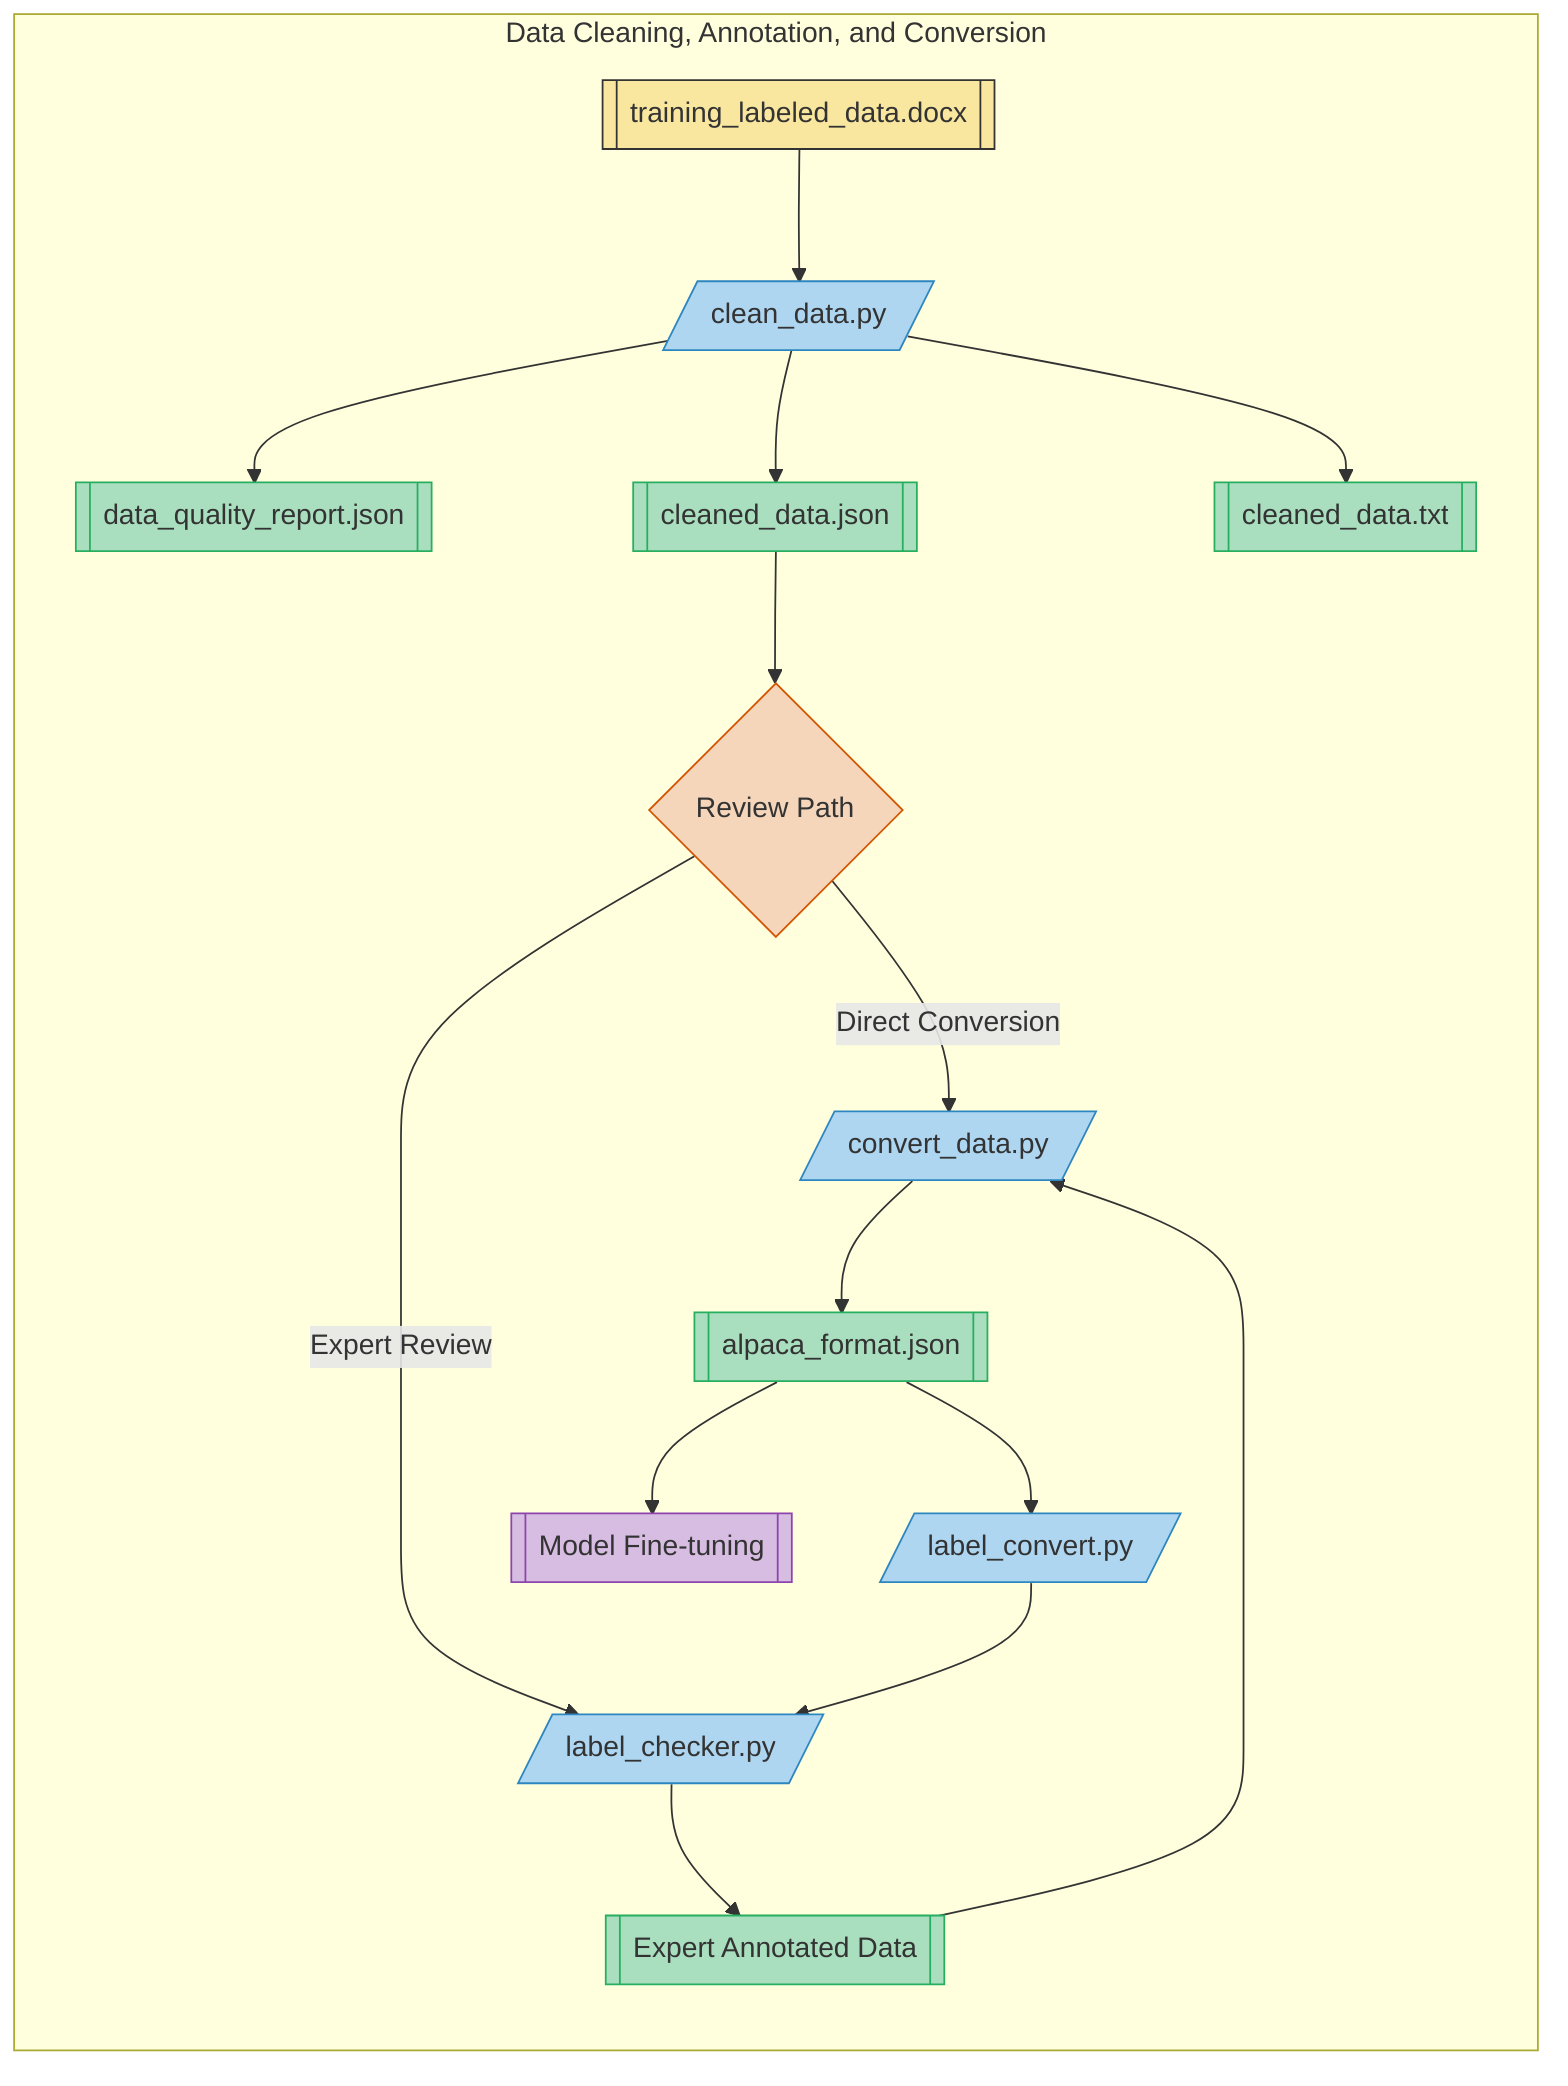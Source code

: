 flowchart LR
    subgraph "Data Cleaning, Annotation, and Conversion"
        A[["training_labeled_data.docx"]] --> B[/clean_data.py/]
        
        B --> C[["data_quality_report.json"]]
        B --> D[["cleaned_data.json"]]
        B --> E[["cleaned_data.txt"]]
        
        D --> F{Review Path}
        
        F -->|Direct Conversion| G[/convert_data.py/]
        F -->|Expert Review| H[/label_checker.py/]
        
        G --> I[["alpaca_format.json"]]
        H --> J[["Expert Annotated Data"]]
        
        I --> K[/label_convert.py/]
        K --> H
        
        I --> L[[Model Fine-tuning]]
        J --> G
    end

    classDef input fill:#F9E79F,stroke:#333;
    classDef script fill:#AED6F1,stroke:#2E86C1;
    classDef output fill:#A9DFBF,stroke:#27AE60;
    classDef decision fill:#F5D6BA,stroke:#D35400;
    classDef finalstage fill:#D7BDE2,stroke:#8E44AD;
    class A input;
    class F decision;
    class B,G,H,K script;
    class C,D,E,I,J output;
    class L finalstage;